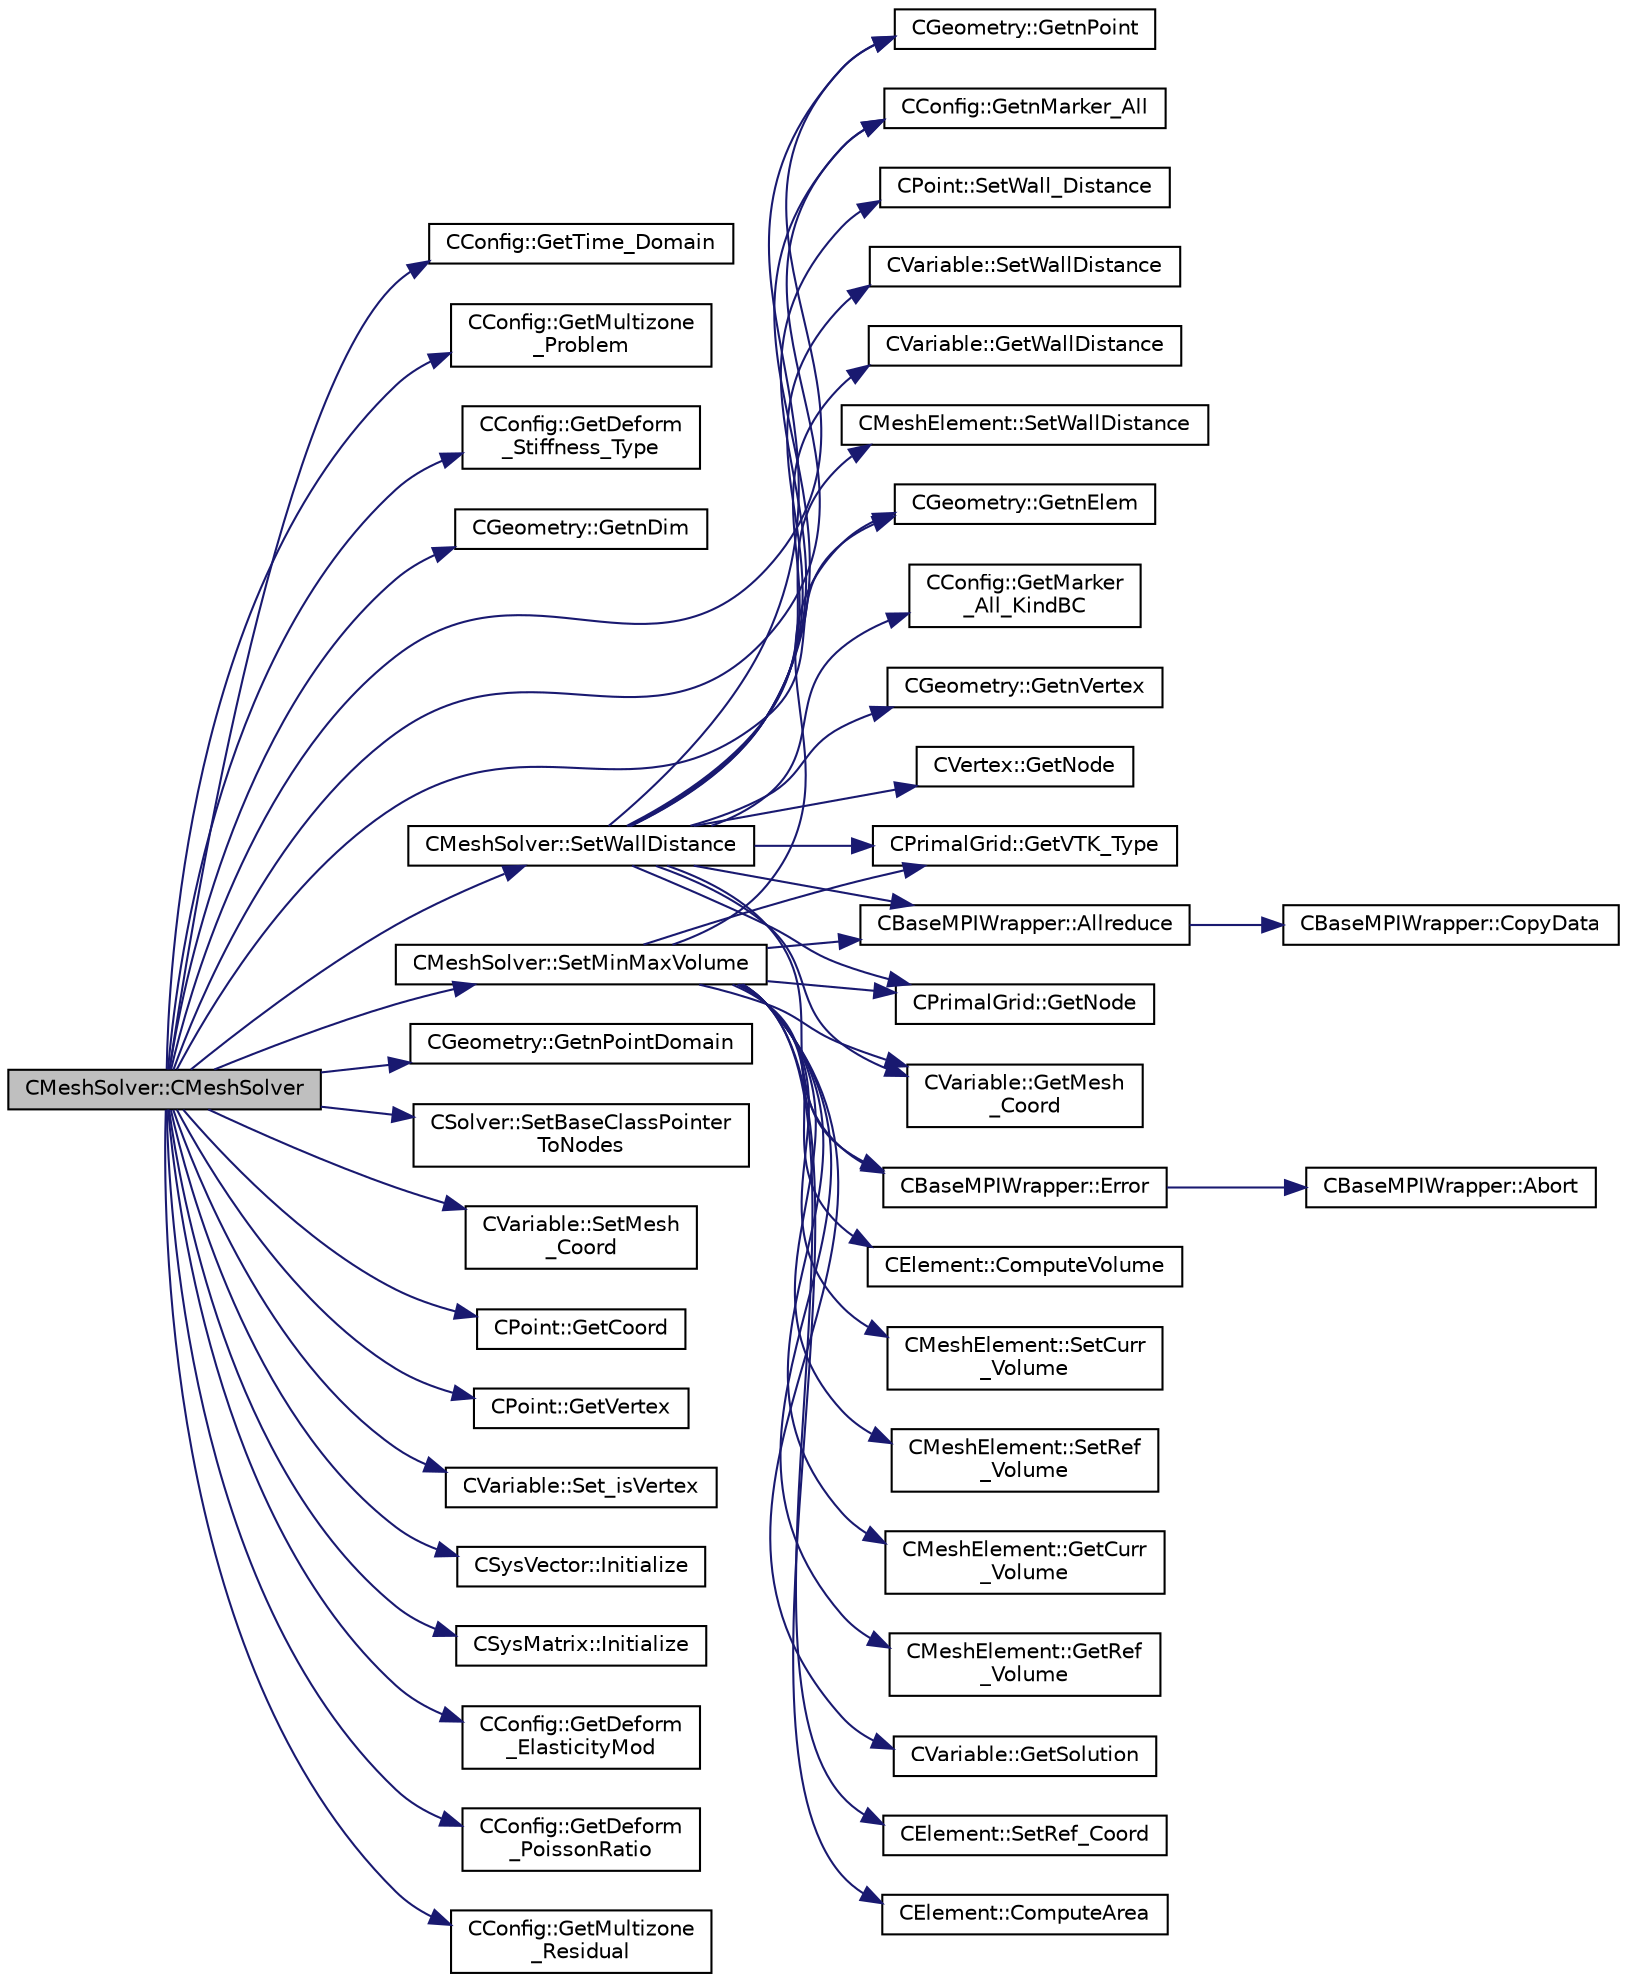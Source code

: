 digraph "CMeshSolver::CMeshSolver"
{
  edge [fontname="Helvetica",fontsize="10",labelfontname="Helvetica",labelfontsize="10"];
  node [fontname="Helvetica",fontsize="10",shape=record];
  rankdir="LR";
  Node0 [label="CMeshSolver::CMeshSolver",height=0.2,width=0.4,color="black", fillcolor="grey75", style="filled", fontcolor="black"];
  Node0 -> Node1 [color="midnightblue",fontsize="10",style="solid",fontname="Helvetica"];
  Node1 [label="CConfig::GetTime_Domain",height=0.2,width=0.4,color="black", fillcolor="white", style="filled",URL="$class_c_config.html#a6a11350b3c8d7577318be43cda6f7292",tooltip="Check if the multizone problem is solved for time domain. "];
  Node0 -> Node2 [color="midnightblue",fontsize="10",style="solid",fontname="Helvetica"];
  Node2 [label="CConfig::GetMultizone\l_Problem",height=0.2,width=0.4,color="black", fillcolor="white", style="filled",URL="$class_c_config.html#ad9233b666b21e43c18592925be61cc9b",tooltip="Get whether the simulation we are running is a multizone simulation. "];
  Node0 -> Node3 [color="midnightblue",fontsize="10",style="solid",fontname="Helvetica"];
  Node3 [label="CConfig::GetDeform\l_Stiffness_Type",height=0.2,width=0.4,color="black", fillcolor="white", style="filled",URL="$class_c_config.html#aa9af56a81f54e678f3b5361be17d1f4c",tooltip="Get the type of stiffness to impose for FEA mesh deformation. "];
  Node0 -> Node4 [color="midnightblue",fontsize="10",style="solid",fontname="Helvetica"];
  Node4 [label="CGeometry::GetnDim",height=0.2,width=0.4,color="black", fillcolor="white", style="filled",URL="$class_c_geometry.html#a2af01006c0c4f74ba089582f1a3587fe",tooltip="Get number of coordinates. "];
  Node0 -> Node5 [color="midnightblue",fontsize="10",style="solid",fontname="Helvetica"];
  Node5 [label="CGeometry::GetnPoint",height=0.2,width=0.4,color="black", fillcolor="white", style="filled",URL="$class_c_geometry.html#aa68b666b38f4d2c7021736ae86940f44",tooltip="Get number of points. "];
  Node0 -> Node6 [color="midnightblue",fontsize="10",style="solid",fontname="Helvetica"];
  Node6 [label="CGeometry::GetnPointDomain",height=0.2,width=0.4,color="black", fillcolor="white", style="filled",URL="$class_c_geometry.html#a4fc7de3bff7b6f8c35717016d6f8fcb2",tooltip="Get number of real points (that belong to the domain). "];
  Node0 -> Node7 [color="midnightblue",fontsize="10",style="solid",fontname="Helvetica"];
  Node7 [label="CGeometry::GetnElem",height=0.2,width=0.4,color="black", fillcolor="white", style="filled",URL="$class_c_geometry.html#a4ae48ec038df1f5ee7c1daadabea5e99",tooltip="Get number of elements. "];
  Node0 -> Node8 [color="midnightblue",fontsize="10",style="solid",fontname="Helvetica"];
  Node8 [label="CSolver::SetBaseClassPointer\lToNodes",height=0.2,width=0.4,color="black", fillcolor="white", style="filled",URL="$class_c_solver.html#ad982896202dae6e41bfd3568f597cf46",tooltip="Call this method to set \"base_nodes\" after the \"nodes\" variable of the derived solver is instantiated..."];
  Node0 -> Node9 [color="midnightblue",fontsize="10",style="solid",fontname="Helvetica"];
  Node9 [label="CVariable::SetMesh\l_Coord",height=0.2,width=0.4,color="black", fillcolor="white", style="filled",URL="$class_c_variable.html#a35c5432a3dc93bb819600976fe1b1339",tooltip="A virtual member. Set the value of the undeformed coordinates. "];
  Node0 -> Node10 [color="midnightblue",fontsize="10",style="solid",fontname="Helvetica"];
  Node10 [label="CPoint::GetCoord",height=0.2,width=0.4,color="black", fillcolor="white", style="filled",URL="$class_c_point.html#a95fe081d22e96e190cb3edcbf0d6525f",tooltip="Get the coordinates dor the control volume. "];
  Node0 -> Node11 [color="midnightblue",fontsize="10",style="solid",fontname="Helvetica"];
  Node11 [label="CConfig::GetnMarker_All",height=0.2,width=0.4,color="black", fillcolor="white", style="filled",URL="$class_c_config.html#a300c4884edfc0c2acf395036439004f4",tooltip="Get the total number of boundary markers including send/receive domains. "];
  Node0 -> Node12 [color="midnightblue",fontsize="10",style="solid",fontname="Helvetica"];
  Node12 [label="CPoint::GetVertex",height=0.2,width=0.4,color="black", fillcolor="white", style="filled",URL="$class_c_point.html#aceac27af50af6500a034b86b329532a0",tooltip="Get the vertex that compose the control volume for a marker. "];
  Node0 -> Node13 [color="midnightblue",fontsize="10",style="solid",fontname="Helvetica"];
  Node13 [label="CVariable::Set_isVertex",height=0.2,width=0.4,color="black", fillcolor="white", style="filled",URL="$class_c_variable.html#a21e8d2e42c9a6d885066ee9dad5bd11d",tooltip="A virtual member. "];
  Node0 -> Node14 [color="midnightblue",fontsize="10",style="solid",fontname="Helvetica"];
  Node14 [label="CSysVector::Initialize",height=0.2,width=0.4,color="black", fillcolor="white", style="filled",URL="$class_c_sys_vector.html#a2b0568c6a0e39591ac7ab0e1e91ce10c",tooltip="Initialize the class. "];
  Node0 -> Node15 [color="midnightblue",fontsize="10",style="solid",fontname="Helvetica"];
  Node15 [label="CSysMatrix::Initialize",height=0.2,width=0.4,color="black", fillcolor="white", style="filled",URL="$class_c_sys_matrix.html#a26223555fd7147cfd6309a8030d40209",tooltip="Initializes sparse matrix system. "];
  Node0 -> Node16 [color="midnightblue",fontsize="10",style="solid",fontname="Helvetica"];
  Node16 [label="CConfig::GetDeform\l_ElasticityMod",height=0.2,width=0.4,color="black", fillcolor="white", style="filled",URL="$class_c_config.html#a22b75dee84ee90506e99a643bdd23eeb",tooltip="Get Young&#39;s modulus for deformation (constant stiffness deformation) "];
  Node0 -> Node17 [color="midnightblue",fontsize="10",style="solid",fontname="Helvetica"];
  Node17 [label="CConfig::GetDeform\l_PoissonRatio",height=0.2,width=0.4,color="black", fillcolor="white", style="filled",URL="$class_c_config.html#ab046e85a361279f9f0cc5009a950043c",tooltip="Get Poisson&#39;s ratio for deformation (constant stiffness deformation) . "];
  Node0 -> Node18 [color="midnightblue",fontsize="10",style="solid",fontname="Helvetica"];
  Node18 [label="CConfig::GetMultizone\l_Residual",height=0.2,width=0.4,color="black", fillcolor="white", style="filled",URL="$class_c_config.html#abd1f94f9b9f17144e4269a459781ea3e",tooltip="Check if the mesh read supports multiple zones. "];
  Node0 -> Node19 [color="midnightblue",fontsize="10",style="solid",fontname="Helvetica"];
  Node19 [label="CMeshSolver::SetMinMaxVolume",height=0.2,width=0.4,color="black", fillcolor="white", style="filled",URL="$class_c_mesh_solver.html#adf042699d3abf46135568ef991b7dd44",tooltip="Compute the min and max volume of the elements in the domain. "];
  Node19 -> Node7 [color="midnightblue",fontsize="10",style="solid",fontname="Helvetica"];
  Node19 -> Node20 [color="midnightblue",fontsize="10",style="solid",fontname="Helvetica"];
  Node20 [label="CPrimalGrid::GetVTK_Type",height=0.2,width=0.4,color="black", fillcolor="white", style="filled",URL="$class_c_primal_grid.html#adb676897e7cf4a83ceb83065e7c6a04f",tooltip="A pure virtual member. "];
  Node19 -> Node21 [color="midnightblue",fontsize="10",style="solid",fontname="Helvetica"];
  Node21 [label="CBaseMPIWrapper::Error",height=0.2,width=0.4,color="black", fillcolor="white", style="filled",URL="$class_c_base_m_p_i_wrapper.html#a04457c47629bda56704e6a8804833eeb"];
  Node21 -> Node22 [color="midnightblue",fontsize="10",style="solid",fontname="Helvetica"];
  Node22 [label="CBaseMPIWrapper::Abort",height=0.2,width=0.4,color="black", fillcolor="white", style="filled",URL="$class_c_base_m_p_i_wrapper.html#a21ef5681e2acb532d345e9bab173ef07"];
  Node19 -> Node23 [color="midnightblue",fontsize="10",style="solid",fontname="Helvetica"];
  Node23 [label="CPrimalGrid::GetNode",height=0.2,width=0.4,color="black", fillcolor="white", style="filled",URL="$class_c_primal_grid.html#a4fc7b6b6ac5025325c7e68fb56fbeef8",tooltip="A pure virtual member. "];
  Node19 -> Node24 [color="midnightblue",fontsize="10",style="solid",fontname="Helvetica"];
  Node24 [label="CVariable::GetMesh\l_Coord",height=0.2,width=0.4,color="black", fillcolor="white", style="filled",URL="$class_c_variable.html#afe97b312c0685a1975a41b915f5d327a",tooltip="A virtual member. Get the value of the undeformed coordinates. "];
  Node19 -> Node25 [color="midnightblue",fontsize="10",style="solid",fontname="Helvetica"];
  Node25 [label="CVariable::GetSolution",height=0.2,width=0.4,color="black", fillcolor="white", style="filled",URL="$class_c_variable.html#a261483e39c23c1de7cb9aea7e917c121",tooltip="Get the solution. "];
  Node19 -> Node26 [color="midnightblue",fontsize="10",style="solid",fontname="Helvetica"];
  Node26 [label="CElement::SetRef_Coord",height=0.2,width=0.4,color="black", fillcolor="white", style="filled",URL="$class_c_element.html#a734f0ffdf9fc0d48f6add20fd6cd5cfe",tooltip="Set the value of the coordinate of the nodes in the reference configuration. "];
  Node19 -> Node27 [color="midnightblue",fontsize="10",style="solid",fontname="Helvetica"];
  Node27 [label="CElement::ComputeArea",height=0.2,width=0.4,color="black", fillcolor="white", style="filled",URL="$class_c_element.html#af253267554a0e234993747dd5446537a",tooltip="Compute the value of the area of the element. "];
  Node19 -> Node28 [color="midnightblue",fontsize="10",style="solid",fontname="Helvetica"];
  Node28 [label="CElement::ComputeVolume",height=0.2,width=0.4,color="black", fillcolor="white", style="filled",URL="$class_c_element.html#ae86ec182eb42a61e95f8983a870dfcea",tooltip="Compute the value of the volume of the element. "];
  Node19 -> Node29 [color="midnightblue",fontsize="10",style="solid",fontname="Helvetica"];
  Node29 [label="CMeshElement::SetCurr\l_Volume",height=0.2,width=0.4,color="black", fillcolor="white", style="filled",URL="$class_c_mesh_element.html#ae1b056f1ee1521ac40802b7da085b541",tooltip="Set the value of the element distance to the nearest wall with deformed coordinates. "];
  Node19 -> Node30 [color="midnightblue",fontsize="10",style="solid",fontname="Helvetica"];
  Node30 [label="CMeshElement::SetRef\l_Volume",height=0.2,width=0.4,color="black", fillcolor="white", style="filled",URL="$class_c_mesh_element.html#a20ebcf2fdc7c863adb10a11e912c4d08",tooltip="Set the value of the element volume with undeformed coordinates. "];
  Node19 -> Node31 [color="midnightblue",fontsize="10",style="solid",fontname="Helvetica"];
  Node31 [label="CBaseMPIWrapper::Allreduce",height=0.2,width=0.4,color="black", fillcolor="white", style="filled",URL="$class_c_base_m_p_i_wrapper.html#a637b6fd917a8ca91ce748ba88e0d66b6"];
  Node31 -> Node32 [color="midnightblue",fontsize="10",style="solid",fontname="Helvetica"];
  Node32 [label="CBaseMPIWrapper::CopyData",height=0.2,width=0.4,color="black", fillcolor="white", style="filled",URL="$class_c_base_m_p_i_wrapper.html#a4725cc1dd65b161b483e812a538a5e36"];
  Node19 -> Node33 [color="midnightblue",fontsize="10",style="solid",fontname="Helvetica"];
  Node33 [label="CMeshElement::GetCurr\l_Volume",height=0.2,width=0.4,color="black", fillcolor="white", style="filled",URL="$class_c_mesh_element.html#ad68d220f56887dddb1ecc0a2fc529cfe",tooltip="Get the value of the element volume with deformed coordinates. "];
  Node19 -> Node34 [color="midnightblue",fontsize="10",style="solid",fontname="Helvetica"];
  Node34 [label="CMeshElement::GetRef\l_Volume",height=0.2,width=0.4,color="black", fillcolor="white", style="filled",URL="$class_c_mesh_element.html#a0107d6906b771b6c728d959ac96d1718",tooltip="Get the value of the element volume with undeformed coordinates. "];
  Node0 -> Node35 [color="midnightblue",fontsize="10",style="solid",fontname="Helvetica"];
  Node35 [label="CMeshSolver::SetWallDistance",height=0.2,width=0.4,color="black", fillcolor="white", style="filled",URL="$class_c_mesh_solver.html#a36e40967d3d79bd46eb90d85aefc3364",tooltip="Compute the min and max volume of the elements in the domain. "];
  Node35 -> Node11 [color="midnightblue",fontsize="10",style="solid",fontname="Helvetica"];
  Node35 -> Node36 [color="midnightblue",fontsize="10",style="solid",fontname="Helvetica"];
  Node36 [label="CConfig::GetMarker\l_All_KindBC",height=0.2,width=0.4,color="black", fillcolor="white", style="filled",URL="$class_c_config.html#a57d43acc1457d2d27095ce006218862e",tooltip="Get the kind of boundary for each marker. "];
  Node35 -> Node37 [color="midnightblue",fontsize="10",style="solid",fontname="Helvetica"];
  Node37 [label="CGeometry::GetnVertex",height=0.2,width=0.4,color="black", fillcolor="white", style="filled",URL="$class_c_geometry.html#a55427e474834af1941e13750b17975be",tooltip="Get number of vertices. "];
  Node35 -> Node38 [color="midnightblue",fontsize="10",style="solid",fontname="Helvetica"];
  Node38 [label="CVertex::GetNode",height=0.2,width=0.4,color="black", fillcolor="white", style="filled",URL="$class_c_vertex.html#a95c513bf927464157ed96b6c79779a1f",tooltip="Get the node of the vertex. "];
  Node35 -> Node24 [color="midnightblue",fontsize="10",style="solid",fontname="Helvetica"];
  Node35 -> Node5 [color="midnightblue",fontsize="10",style="solid",fontname="Helvetica"];
  Node35 -> Node39 [color="midnightblue",fontsize="10",style="solid",fontname="Helvetica"];
  Node39 [label="CPoint::SetWall_Distance",height=0.2,width=0.4,color="black", fillcolor="white", style="filled",URL="$class_c_point.html#a6e734fe20a9e0f40aefc661fa175e0f5",tooltip="Set the value of the distance to the nearest wall. "];
  Node35 -> Node40 [color="midnightblue",fontsize="10",style="solid",fontname="Helvetica"];
  Node40 [label="CVariable::SetWallDistance",height=0.2,width=0.4,color="black", fillcolor="white", style="filled",URL="$class_c_variable.html#aeb5b93ffda4544f672f3d7e9dd451716",tooltip="A virtual member. Set the value of the wall distance in reference coordinates. "];
  Node35 -> Node31 [color="midnightblue",fontsize="10",style="solid",fontname="Helvetica"];
  Node35 -> Node41 [color="midnightblue",fontsize="10",style="solid",fontname="Helvetica"];
  Node41 [label="CVariable::GetWallDistance",height=0.2,width=0.4,color="black", fillcolor="white", style="filled",URL="$class_c_variable.html#abdc1a0c3e8243f7c27980a5cb4a716df",tooltip="A virtual member. Get the value of the wall distance in reference coordinates. "];
  Node35 -> Node20 [color="midnightblue",fontsize="10",style="solid",fontname="Helvetica"];
  Node35 -> Node21 [color="midnightblue",fontsize="10",style="solid",fontname="Helvetica"];
  Node35 -> Node23 [color="midnightblue",fontsize="10",style="solid",fontname="Helvetica"];
  Node35 -> Node42 [color="midnightblue",fontsize="10",style="solid",fontname="Helvetica"];
  Node42 [label="CMeshElement::SetWallDistance",height=0.2,width=0.4,color="black", fillcolor="white", style="filled",URL="$class_c_mesh_element.html#a32a1c2c71f57dc3b2dce1d38e88ddf0e",tooltip="Set the value of the element distance to the nearest wall with undeformed coordinates. "];
}
